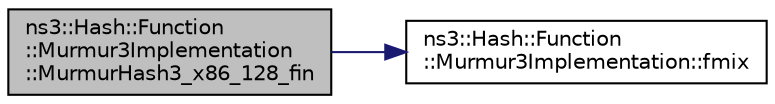 digraph "ns3::Hash::Function::Murmur3Implementation::MurmurHash3_x86_128_fin"
{
  edge [fontname="Helvetica",fontsize="10",labelfontname="Helvetica",labelfontsize="10"];
  node [fontname="Helvetica",fontsize="10",shape=record];
  rankdir="LR";
  Node1 [label="ns3::Hash::Function\l::Murmur3Implementation\l::MurmurHash3_x86_128_fin",height=0.2,width=0.4,color="black", fillcolor="grey75", style="filled", fontcolor="black"];
  Node1 -> Node2 [color="midnightblue",fontsize="10",style="solid"];
  Node2 [label="ns3::Hash::Function\l::Murmur3Implementation::fmix",height=0.2,width=0.4,color="black", fillcolor="white", style="filled",URL="$d9/d6d/group__hash__murmur3.html#ga5ace0a4c6b8f2b26528d6b939a6768ac"];
}
